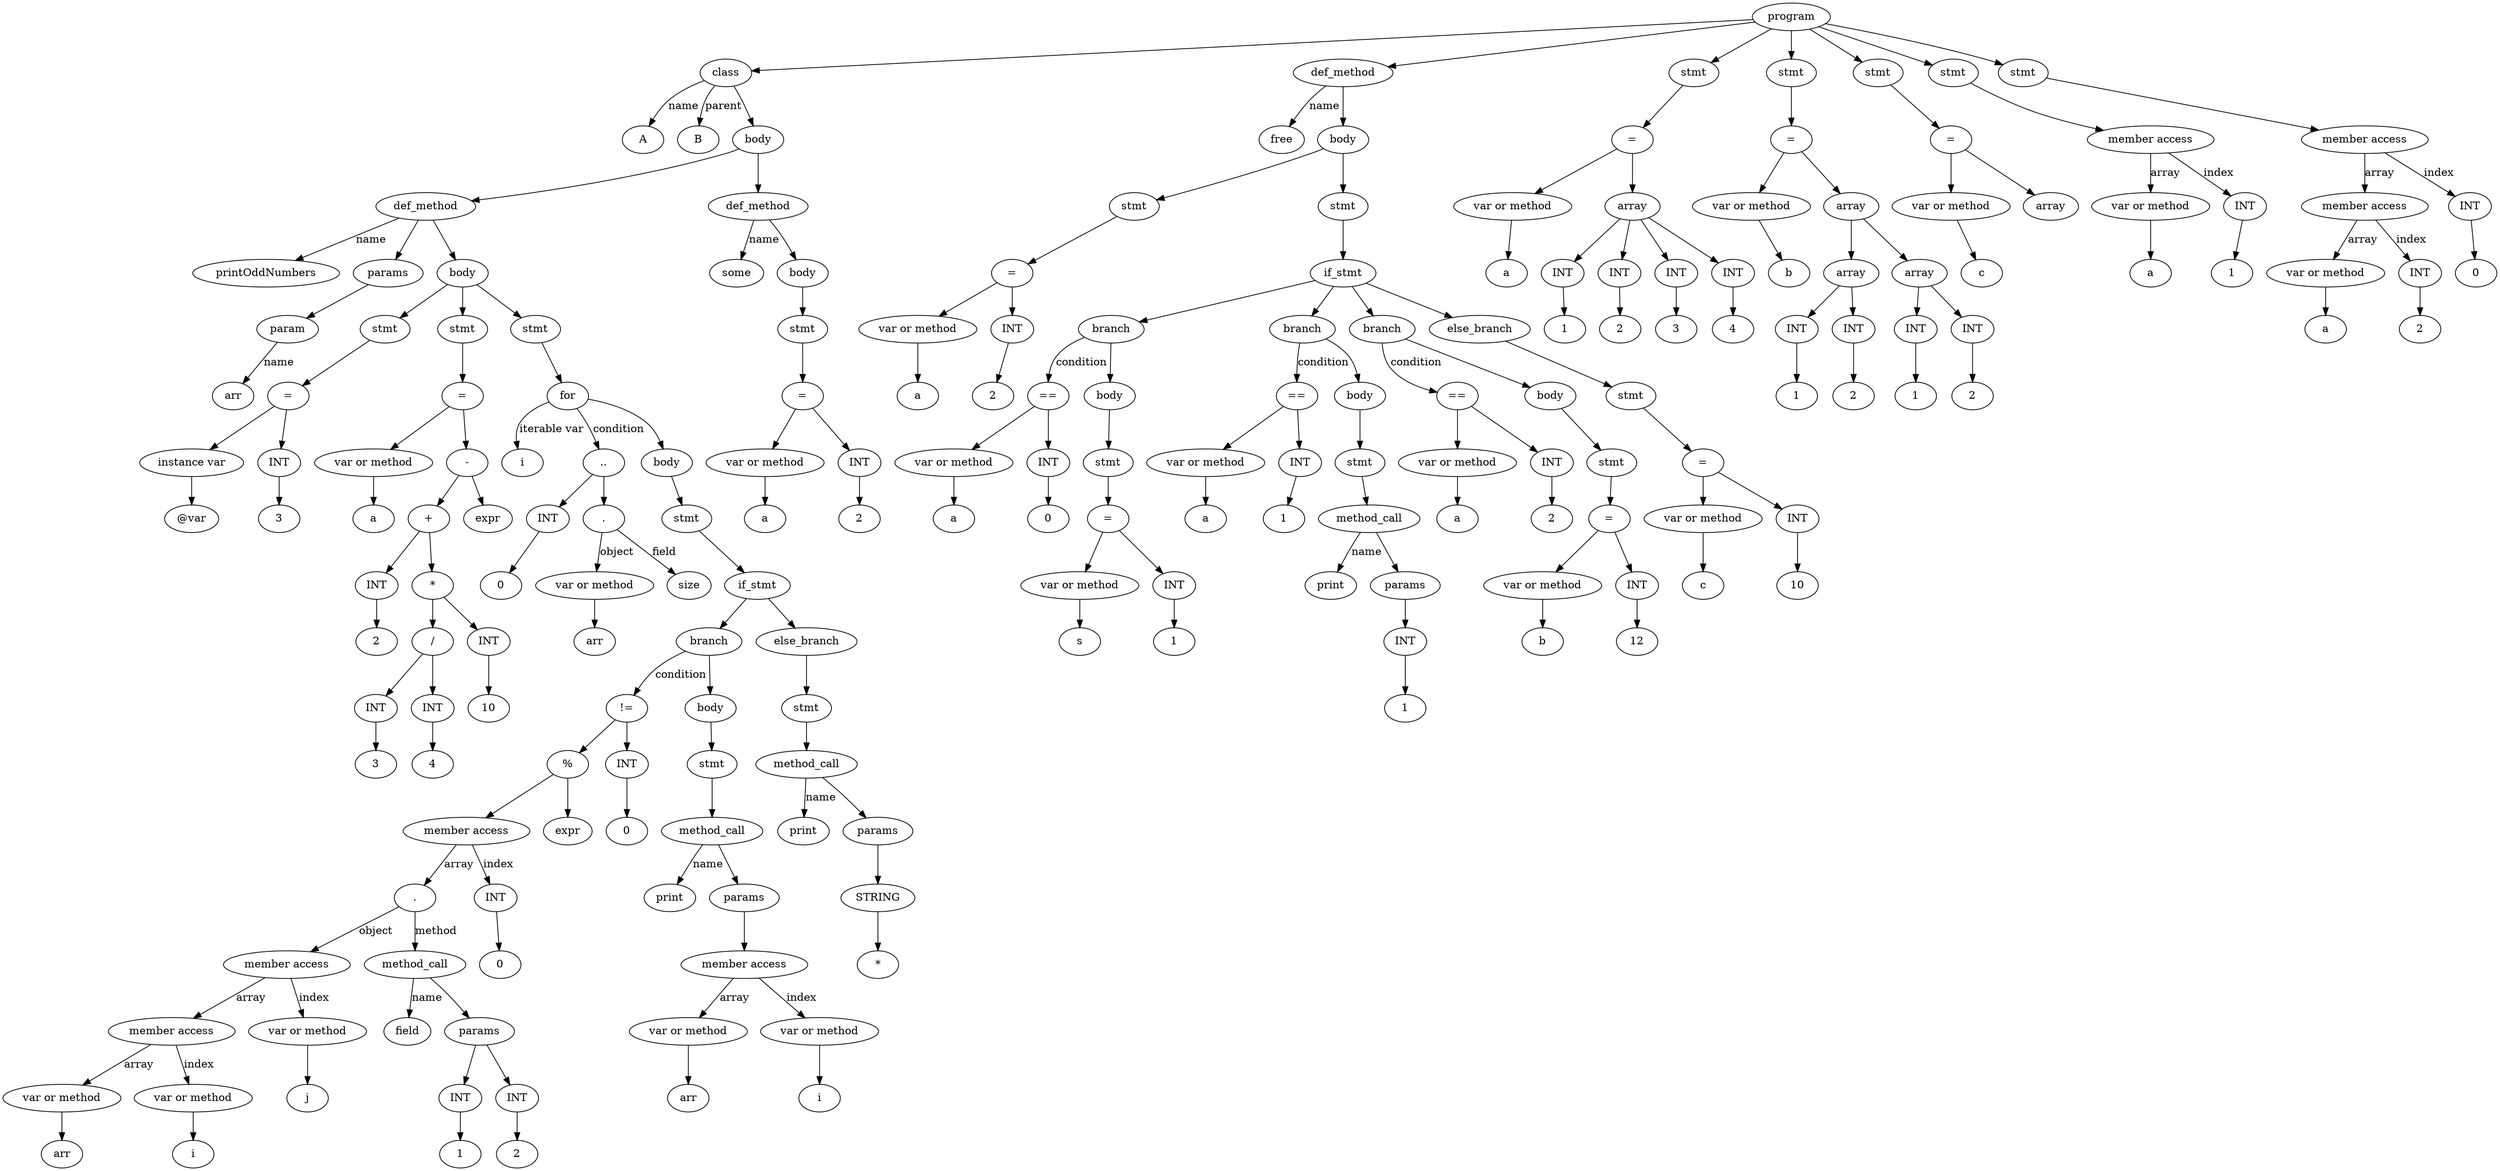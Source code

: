 digraph G {
Id00000000001eaaa0 [label="program"]
Id00000000001eb120 [label="class"]
IdName00000000001eb120 [label="A"]
Id00000000001eb120->IdName00000000001eb120 [label="name"]
IdParent00000000001eb120 [label="B"]
Id00000000001eb120->IdParent00000000001eb120 [label="parent"]
Id00000000001eb020 [label="body"]
Id00000000001eb120->Id00000000001eb020
Id00000000001eae80 [label="def_method"]
IdName00000000001eae80 [label="printOddNumbers"]
Id00000000001eae80->IdName00000000001eae80 [label = "name"]
Id00000000001e1580 [label="params"]
Id00000000001e1560 [label="param"]
Id00000000001e1580->Id00000000001e1560
IdNameVal00000000001e1560 [label="arr"]
Id00000000001e1560->IdNameVal00000000001e1560 [label="name"]
Id00000000001eae80->Id00000000001e1580
Id00000000001e16f0 [label="body"]
Id00000000001e16a0 [label="stmt"]
Id00000000001e1640 [label="="]
Id00000000001e15c0 [label="instance var"]
IdVal00000000001e15c0 [label="@var"]
Id00000000001e15c0->IdVal00000000001e15c0
Id00000000001e1600 [label="INT"]
IdVal00000000001e1600 [label="3"]
Id00000000001e1600->IdVal00000000001e1600
Id00000000001e1640->Id00000000001e15c0
Id00000000001e1640->Id00000000001e1600
Id00000000001e16a0->Id00000000001e1640
Id00000000001e16f0->Id00000000001e16a0
Id00000000001e1a90 [label="stmt"]
Id00000000001e1a50 [label="="]
Id00000000001e1710 [label="var or method"]
IdVal00000000001e1710 [label="a"]
Id00000000001e1710->IdVal00000000001e1710
Id00000000001e1a10 [label="-"]
Id00000000001e18d0 [label="+"]
Id00000000001e1750 [label="INT"]
IdVal00000000001e1750 [label="2"]
Id00000000001e1750->IdVal00000000001e1750
Id00000000001e1890 [label="*"]
Id00000000001e1810 [label="/"]
Id00000000001e1790 [label="INT"]
IdVal00000000001e1790 [label="3"]
Id00000000001e1790->IdVal00000000001e1790
Id00000000001e17d0 [label="INT"]
IdVal00000000001e17d0 [label="4"]
Id00000000001e17d0->IdVal00000000001e17d0
Id00000000001e1810->Id00000000001e1790
Id00000000001e1810->Id00000000001e17d0
Id00000000001e1850 [label="INT"]
IdVal00000000001e1850 [label="10"]
Id00000000001e1850->IdVal00000000001e1850
Id00000000001e1890->Id00000000001e1810
Id00000000001e1890->Id00000000001e1850
Id00000000001e18d0->Id00000000001e1750
Id00000000001e18d0->Id00000000001e1890
Id00000000001e19f0 [label="expr"]
Id00000000001e1a10->Id00000000001e18d0
Id00000000001e1a10->Id00000000001e19f0
Id00000000001e1a50->Id00000000001e1710
Id00000000001e1a50->Id00000000001e1a10
Id00000000001e1a90->Id00000000001e1a50
Id00000000001e16f0->Id00000000001e1a90
Id00000000001eae30 [label="stmt"]
Id00000000001eae10 [label="for"]
IdItersName00000000001eae10 [label="i"]
Id00000000001eae10->IdItersName00000000001eae10  [label="iterable var"]
Id00000000001ea350 [label=".."]
Id00000000001e1b00 [label="INT"]
IdVal00000000001e1b00 [label="0"]
Id00000000001e1b00->IdVal00000000001e1b00
Id00000000001ea450 [label="."]Id00000000001ea210 [label="var or method"]
IdVal00000000001ea210 [label="arr"]
Id00000000001ea210->IdVal00000000001ea210
Id00000000001ea450->Id00000000001ea210 [label = "object"]
Id00000000001e1b60 [label = "size"]
Id00000000001ea450->Id00000000001e1b60 [label = "field"]
Id00000000001ea350->Id00000000001e1b00
Id00000000001ea350->Id00000000001ea450
Id00000000001eae10->Id00000000001ea350  [label="condition"]
IdBody00000000001eae10 [label="body"]
Id00000000001eada0 [label="stmt"]
Id00000000001ead80 [label="if_stmt"]
Id00000000001eacd0 [label="branch"]
Id00000000001ea510 [label="!="]
Id00000000001ea390 [label="%"]
Id00000000001ea490 [label = "member access"]
Id00000000001ea150 [label="."]
Id00000000001e9f10 [label = "member access"]
Id00000000001ea190 [label = "member access"]
Id00000000001ea110 [label="var or method"]
IdVal00000000001ea110 [label="arr"]
Id00000000001ea110->IdVal00000000001ea110
Id00000000001ea3d0 [label="var or method"]
IdVal00000000001ea3d0 [label="i"]
Id00000000001ea3d0->IdVal00000000001ea3d0
Id00000000001ea190->Id00000000001ea110 [label = "array"]
Id00000000001ea190->Id00000000001ea3d0 [label = "index"]
Id00000000001ea0d0 [label="var or method"]
IdVal00000000001ea0d0 [label="j"]
Id00000000001ea0d0->IdVal00000000001ea0d0
Id00000000001e9f10->Id00000000001ea190 [label = "array"]
Id00000000001e9f10->Id00000000001ea0d0 [label = "index"]
Id00000000001ea250 [label="method_call"]
IdMethodNameVal00000000001ea250 [label="field"]
Id00000000001ea250->IdMethodNameVal00000000001ea250 [label="name"]
Id00000000001ea9d0 [label="params"]
Id00000000001ea250->Id00000000001ea9d0
Id00000000001ea1d0 [label="INT"]
IdVal00000000001ea1d0 [label="1"]
Id00000000001ea1d0->IdVal00000000001ea1d0
Id00000000001ea9d0->Id00000000001ea1d0
Id00000000001e9f50 [label="INT"]
IdVal00000000001e9f50 [label="2"]
Id00000000001e9f50->IdVal00000000001e9f50
Id00000000001ea9d0->Id00000000001e9f50
Id00000000001ea150->Id00000000001e9f10 [label = "object"]
Id00000000001ea150->Id00000000001ea250 [label = "method"]
Id00000000001ea290 [label="INT"]
IdVal00000000001ea290 [label="0"]
Id00000000001ea290->IdVal00000000001ea290
Id00000000001ea490->Id00000000001ea150 [label = "array"]
Id00000000001ea490->Id00000000001ea290 [label = "index"]
Id00000000001ea9f0 [label="expr"]
Id00000000001ea390->Id00000000001ea490
Id00000000001ea390->Id00000000001ea9f0
Id00000000001e9f90 [label="INT"]
IdVal00000000001e9f90 [label="0"]
Id00000000001e9f90->IdVal00000000001e9f90
Id00000000001ea510->Id00000000001ea390
Id00000000001ea510->Id00000000001e9f90
Id00000000001eacd0->Id00000000001ea510  [label="condition"]
IdBody00000000001eacd0 [label="body"]
Id00000000001eac60 [label="stmt"]
Id00000000001ea2d0 [label="method_call"]
IdMethodNameVal00000000001ea2d0 [label="print"]
Id00000000001ea2d0->IdMethodNameVal00000000001ea2d0 [label="name"]
Id00000000001eac40 [label="params"]
Id00000000001ea2d0->Id00000000001eac40
Id00000000001ea010 [label = "member access"]
Id00000000001e9e10 [label="var or method"]
IdVal00000000001e9e10 [label="arr"]
Id00000000001e9e10->IdVal00000000001e9e10
Id00000000001e9e50 [label="var or method"]
IdVal00000000001e9e50 [label="i"]
Id00000000001e9e50->IdVal00000000001e9e50
Id00000000001ea010->Id00000000001e9e10 [label = "array"]
Id00000000001ea010->Id00000000001e9e50 [label = "index"]
Id00000000001eac40->Id00000000001ea010
Id00000000001eac60->Id00000000001ea2d0
IdBody00000000001eacd0->Id00000000001eac60
Id00000000001eacd0->IdBody00000000001eacd0
Id00000000001ead80->Id00000000001eacd0
IdElse00000000001ead60 [label="else_branch"]
Id00000000001ead10 [label="stmt"]
Id00000000001e9e90 [label="method_call"]
IdMethodNameVal00000000001e9e90 [label="print"]
Id00000000001e9e90->IdMethodNameVal00000000001e9e90 [label="name"]
Id00000000001eacf0 [label="params"]
Id00000000001e9e90->Id00000000001eacf0
Id00000000001ea090 [label="STRING"]
IdVal00000000001ea090 [label="*"]
Id00000000001ea090->IdVal00000000001ea090
Id00000000001eacf0->Id00000000001ea090
Id00000000001ead10->Id00000000001e9e90
IdElse00000000001ead60->Id00000000001ead10
Id00000000001ead80->IdElse00000000001ead60
Id00000000001eada0->Id00000000001ead80
IdBody00000000001eae10->Id00000000001eada0
Id00000000001eae10->IdBody00000000001eae10
Id00000000001eae30->Id00000000001eae10
Id00000000001e16f0->Id00000000001eae30
Id00000000001eae80->Id00000000001e16f0
Id00000000001eb020->Id00000000001eae80
Id00000000001ec320 [label="def_method"]
IdName00000000001ec320 [label="some"]
Id00000000001ec320->IdName00000000001ec320 [label = "name"]
Id00000000001eaf40 [label="body"]
Id00000000001ec2d0 [label="stmt"]
Id00000000001eb950 [label="="]
Id00000000001ea310 [label="var or method"]
IdVal00000000001ea310 [label="a"]
Id00000000001ea310->IdVal00000000001ea310
Id00000000001e9ed0 [label="INT"]
IdVal00000000001e9ed0 [label="2"]
Id00000000001e9ed0->IdVal00000000001e9ed0
Id00000000001eb950->Id00000000001ea310
Id00000000001eb950->Id00000000001e9ed0
Id00000000001ec2d0->Id00000000001eb950
Id00000000001eaf40->Id00000000001ec2d0
Id00000000001ec320->Id00000000001eaf40
Id00000000001eb020->Id00000000001ec320
Id00000000001eaaa0->Id00000000001eb120
Id00000000001ec560 [label="def_method"]
IdName00000000001ec560 [label="free"]
Id00000000001ec560->IdName00000000001ec560 [label = "name"]
Id00000000001eb160 [label="body"]
Id00000000001ec380 [label="stmt"]
Id00000000001ec090 [label="="]
Id00000000001ebf90 [label="var or method"]
IdVal00000000001ebf90 [label="a"]
Id00000000001ebf90->IdVal00000000001ebf90
Id00000000001eb5d0 [label="INT"]
IdVal00000000001eb5d0 [label="2"]
Id00000000001eb5d0->IdVal00000000001eb5d0
Id00000000001ec090->Id00000000001ebf90
Id00000000001ec090->Id00000000001eb5d0
Id00000000001ec380->Id00000000001ec090
Id00000000001eb160->Id00000000001ec380
Id00000000001ec510 [label="stmt"]
Id00000000001eb000 [label="if_stmt"]
Id00000000001eafe0 [label="branch"]
Id00000000001eb610 [label="=="]
Id00000000001ec210 [label="var or method"]
IdVal00000000001ec210 [label="a"]
Id00000000001ec210->IdVal00000000001ec210
Id00000000001ebd10 [label="INT"]
IdVal00000000001ebd10 [label="0"]
Id00000000001ebd10->IdVal00000000001ebd10
Id00000000001eb610->Id00000000001ec210
Id00000000001eb610->Id00000000001ebd10
Id00000000001eafe0->Id00000000001eb610  [label="condition"]
IdBody00000000001eafe0 [label="body"]
Id00000000001ec3d0 [label="stmt"]
Id00000000001eb4d0 [label="="]
Id00000000001ebed0 [label="var or method"]
IdVal00000000001ebed0 [label="s"]
Id00000000001ebed0->IdVal00000000001ebed0
Id00000000001eb410 [label="INT"]
IdVal00000000001eb410 [label="1"]
Id00000000001eb410->IdVal00000000001eb410
Id00000000001eb4d0->Id00000000001ebed0
Id00000000001eb4d0->Id00000000001eb410
Id00000000001ec3d0->Id00000000001eb4d0
IdBody00000000001eafe0->Id00000000001ec3d0
Id00000000001eafe0->IdBody00000000001eafe0
Id00000000001eb000->Id00000000001eafe0
Id00000000001eaf00 [label="branch"]
Id00000000001ebfd0 [label="=="]
Id00000000001eb650 [label="var or method"]
IdVal00000000001eb650 [label="a"]
Id00000000001eb650->IdVal00000000001eb650
Id00000000001eb9d0 [label="INT"]
IdVal00000000001eb9d0 [label="1"]
Id00000000001eb9d0->IdVal00000000001eb9d0
Id00000000001ebfd0->Id00000000001eb650
Id00000000001ebfd0->Id00000000001eb9d0
Id00000000001eaf00->Id00000000001ebfd0  [label="condition"]
IdBody00000000001eaf00 [label="body"]
Id00000000001ec420 [label="stmt"]
Id00000000001ec0d0 [label="method_call"]
IdMethodNameVal00000000001ec0d0 [label="print"]
Id00000000001ec0d0->IdMethodNameVal00000000001ec0d0 [label="name"]
Id00000000001eb140 [label="params"]
Id00000000001ec0d0->Id00000000001eb140
Id00000000001ec050 [label="INT"]
IdVal00000000001ec050 [label="1"]
Id00000000001ec050->IdVal00000000001ec050
Id00000000001eb140->Id00000000001ec050
Id00000000001ec420->Id00000000001ec0d0
IdBody00000000001eaf00->Id00000000001ec420
Id00000000001eaf00->IdBody00000000001eaf00
Id00000000001eb000->Id00000000001eaf00
Id00000000001eb080 [label="branch"]
Id00000000001ebc50 [label="=="]
Id00000000001ebd50 [label="var or method"]
IdVal00000000001ebd50 [label="a"]
Id00000000001ebd50->IdVal00000000001ebd50
Id00000000001ebe90 [label="INT"]
IdVal00000000001ebe90 [label="2"]
Id00000000001ebe90->IdVal00000000001ebe90
Id00000000001ebc50->Id00000000001ebd50
Id00000000001ebc50->Id00000000001ebe90
Id00000000001eb080->Id00000000001ebc50  [label="condition"]
IdBody00000000001eb080 [label="body"]
Id00000000001ec470 [label="stmt"]
Id00000000001eb790 [label="="]
Id00000000001eb990 [label="var or method"]
IdVal00000000001eb990 [label="b"]
Id00000000001eb990->IdVal00000000001eb990
Id00000000001eb450 [label="INT"]
IdVal00000000001eb450 [label="12"]
Id00000000001eb450->IdVal00000000001eb450
Id00000000001eb790->Id00000000001eb990
Id00000000001eb790->Id00000000001eb450
Id00000000001ec470->Id00000000001eb790
IdBody00000000001eb080->Id00000000001ec470
Id00000000001eb080->IdBody00000000001eb080
Id00000000001eb000->Id00000000001eb080
IdElse00000000001eb1a0 [label="else_branch"]
Id00000000001ec4c0 [label="stmt"]
Id00000000001eb350 [label="="]
Id00000000001eb710 [label="var or method"]
IdVal00000000001eb710 [label="c"]
Id00000000001eb710->IdVal00000000001eb710
Id00000000001eb910 [label="INT"]
IdVal00000000001eb910 [label="10"]
Id00000000001eb910->IdVal00000000001eb910
Id00000000001eb350->Id00000000001eb710
Id00000000001eb350->Id00000000001eb910
Id00000000001ec4c0->Id00000000001eb350
IdElse00000000001eb1a0->Id00000000001ec4c0
Id00000000001eb000->IdElse00000000001eb1a0
Id00000000001ec510->Id00000000001eb000
Id00000000001eb160->Id00000000001ec510
Id00000000001ec560->Id00000000001eb160
Id00000000001eaaa0->Id00000000001ec560
Id00000000001ec5c0 [label="stmt"]
Id00000000001eb590 [label="="]
Id00000000001ebb90 [label="var or method"]
IdVal00000000001ebb90 [label="a"]
Id00000000001ebb90->IdVal00000000001ebb90
Id00000000001eb310 [label = "array"]
Id00000000001ebd90 [label="INT"]
IdVal00000000001ebd90 [label="1"]
Id00000000001ebd90->IdVal00000000001ebd90
Id00000000001eb310->Id00000000001ebd90
Id00000000001eb750 [label="INT"]
IdVal00000000001eb750 [label="2"]
Id00000000001eb750->IdVal00000000001eb750
Id00000000001eb310->Id00000000001eb750
Id00000000001ebf50 [label="INT"]
IdVal00000000001ebf50 [label="3"]
Id00000000001ebf50->IdVal00000000001ebf50
Id00000000001eb310->Id00000000001ebf50
Id00000000001ebdd0 [label="INT"]
IdVal00000000001ebdd0 [label="4"]
Id00000000001ebdd0->IdVal00000000001ebdd0
Id00000000001eb310->Id00000000001ebdd0
Id00000000001eb590->Id00000000001ebb90
Id00000000001eb590->Id00000000001eb310
Id00000000001ec5c0->Id00000000001eb590
Id00000000001eaaa0->Id00000000001ec5c0
Id00000000001ec640 [label="stmt"]
Id00000000001ebb10 [label="="]
Id00000000001ebbd0 [label="var or method"]
IdVal00000000001ebbd0 [label="b"]
Id00000000001ebbd0->IdVal00000000001ebbd0
Id00000000001ec190 [label = "array"]
Id00000000001eba50 [label = "array"]
Id00000000001eb7d0 [label="INT"]
IdVal00000000001eb7d0 [label="1"]
Id00000000001eb7d0->IdVal00000000001eb7d0
Id00000000001eba50->Id00000000001eb7d0
Id00000000001eba10 [label="INT"]
IdVal00000000001eba10 [label="2"]
Id00000000001eba10->IdVal00000000001eba10
Id00000000001eba50->Id00000000001eba10
Id00000000001ec190->Id00000000001eba50
Id00000000001eb490 [label = "array"]
Id00000000001ebcd0 [label="INT"]
IdVal00000000001ebcd0 [label="1"]
Id00000000001ebcd0->IdVal00000000001ebcd0
Id00000000001eb490->Id00000000001ebcd0
Id00000000001ec010 [label="INT"]
IdVal00000000001ec010 [label="2"]
Id00000000001ec010->IdVal00000000001ec010
Id00000000001eb490->Id00000000001ec010
Id00000000001ec190->Id00000000001eb490
Id00000000001ebb10->Id00000000001ebbd0
Id00000000001ebb10->Id00000000001ec190
Id00000000001ec640->Id00000000001ebb10
Id00000000001eaaa0->Id00000000001ec640
Id00000000001ec6c0 [label="stmt"]
Id00000000001ec1d0 [label="="]
Id00000000001ebe10 [label="var or method"]
IdVal00000000001ebe10 [label="c"]
Id00000000001ebe10->IdVal00000000001ebe10
Id00000000001ec250 [label = "array"]
Id00000000001ec1d0->Id00000000001ebe10
Id00000000001ec1d0->Id00000000001ec250
Id00000000001ec6c0->Id00000000001ec1d0
Id00000000001eaaa0->Id00000000001ec6c0
Id00000000001ecc40 [label="stmt"]
Id00000000001ebe50 [label = "member access"]
Id00000000001ebb50 [label="var or method"]
IdVal00000000001ebb50 [label="a"]
Id00000000001ebb50->IdVal00000000001ebb50
Id00000000001eb690 [label="INT"]
IdVal00000000001eb690 [label="1"]
Id00000000001eb690->IdVal00000000001eb690
Id00000000001ebe50->Id00000000001ebb50 [label = "array"]
Id00000000001ebe50->Id00000000001eb690 [label = "index"]
Id00000000001ecc40->Id00000000001ebe50
Id00000000001eaaa0->Id00000000001ecc40
Id00000000001eca60 [label="stmt"]
Id00000000001eb3d0 [label = "member access"]
Id00000000001ec150 [label = "member access"]
Id00000000001eba90 [label="var or method"]
IdVal00000000001eba90 [label="a"]
Id00000000001eba90->IdVal00000000001eba90
Id00000000001ec110 [label="INT"]
IdVal00000000001ec110 [label="2"]
Id00000000001ec110->IdVal00000000001ec110
Id00000000001ec150->Id00000000001eba90 [label = "array"]
Id00000000001ec150->Id00000000001ec110 [label = "index"]
Id00000000001eb390 [label="INT"]
IdVal00000000001eb390 [label="0"]
Id00000000001eb390->IdVal00000000001eb390
Id00000000001eb3d0->Id00000000001ec150 [label = "array"]
Id00000000001eb3d0->Id00000000001eb390 [label = "index"]
Id00000000001eca60->Id00000000001eb3d0
Id00000000001eaaa0->Id00000000001eca60
}